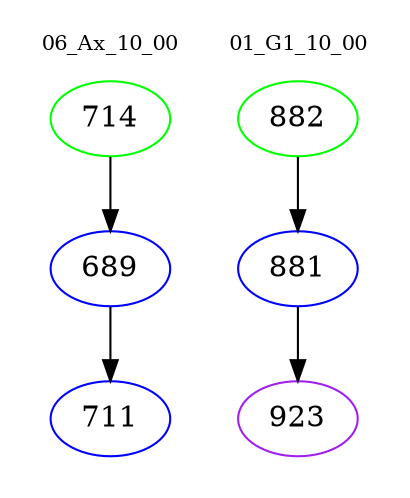 digraph{
subgraph cluster_0 {
color = white
label = "06_Ax_10_00";
fontsize=10;
T0_714 [label="714", color="green"]
T0_714 -> T0_689 [color="black"]
T0_689 [label="689", color="blue"]
T0_689 -> T0_711 [color="black"]
T0_711 [label="711", color="blue"]
}
subgraph cluster_1 {
color = white
label = "01_G1_10_00";
fontsize=10;
T1_882 [label="882", color="green"]
T1_882 -> T1_881 [color="black"]
T1_881 [label="881", color="blue"]
T1_881 -> T1_923 [color="black"]
T1_923 [label="923", color="purple"]
}
}
